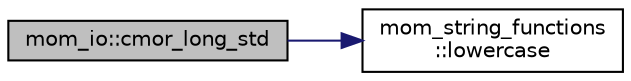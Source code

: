 digraph "mom_io::cmor_long_std"
{
 // INTERACTIVE_SVG=YES
 // LATEX_PDF_SIZE
  edge [fontname="Helvetica",fontsize="10",labelfontname="Helvetica",labelfontsize="10"];
  node [fontname="Helvetica",fontsize="10",shape=record];
  rankdir="LR";
  Node1 [label="mom_io::cmor_long_std",height=0.2,width=0.4,color="black", fillcolor="grey75", style="filled", fontcolor="black",tooltip="This function returns the CMOR standard name given a CMOR longname, based on the standard pattern of ..."];
  Node1 -> Node2 [color="midnightblue",fontsize="10",style="solid",fontname="Helvetica"];
  Node2 [label="mom_string_functions\l::lowercase",height=0.2,width=0.4,color="black", fillcolor="white", style="filled",URL="$namespacemom__string__functions.html#a4d76e9e8c2cd53f210b02006924a9212",tooltip="Return a string in which all uppercase letters have been replaced by their lowercase counterparts."];
}
